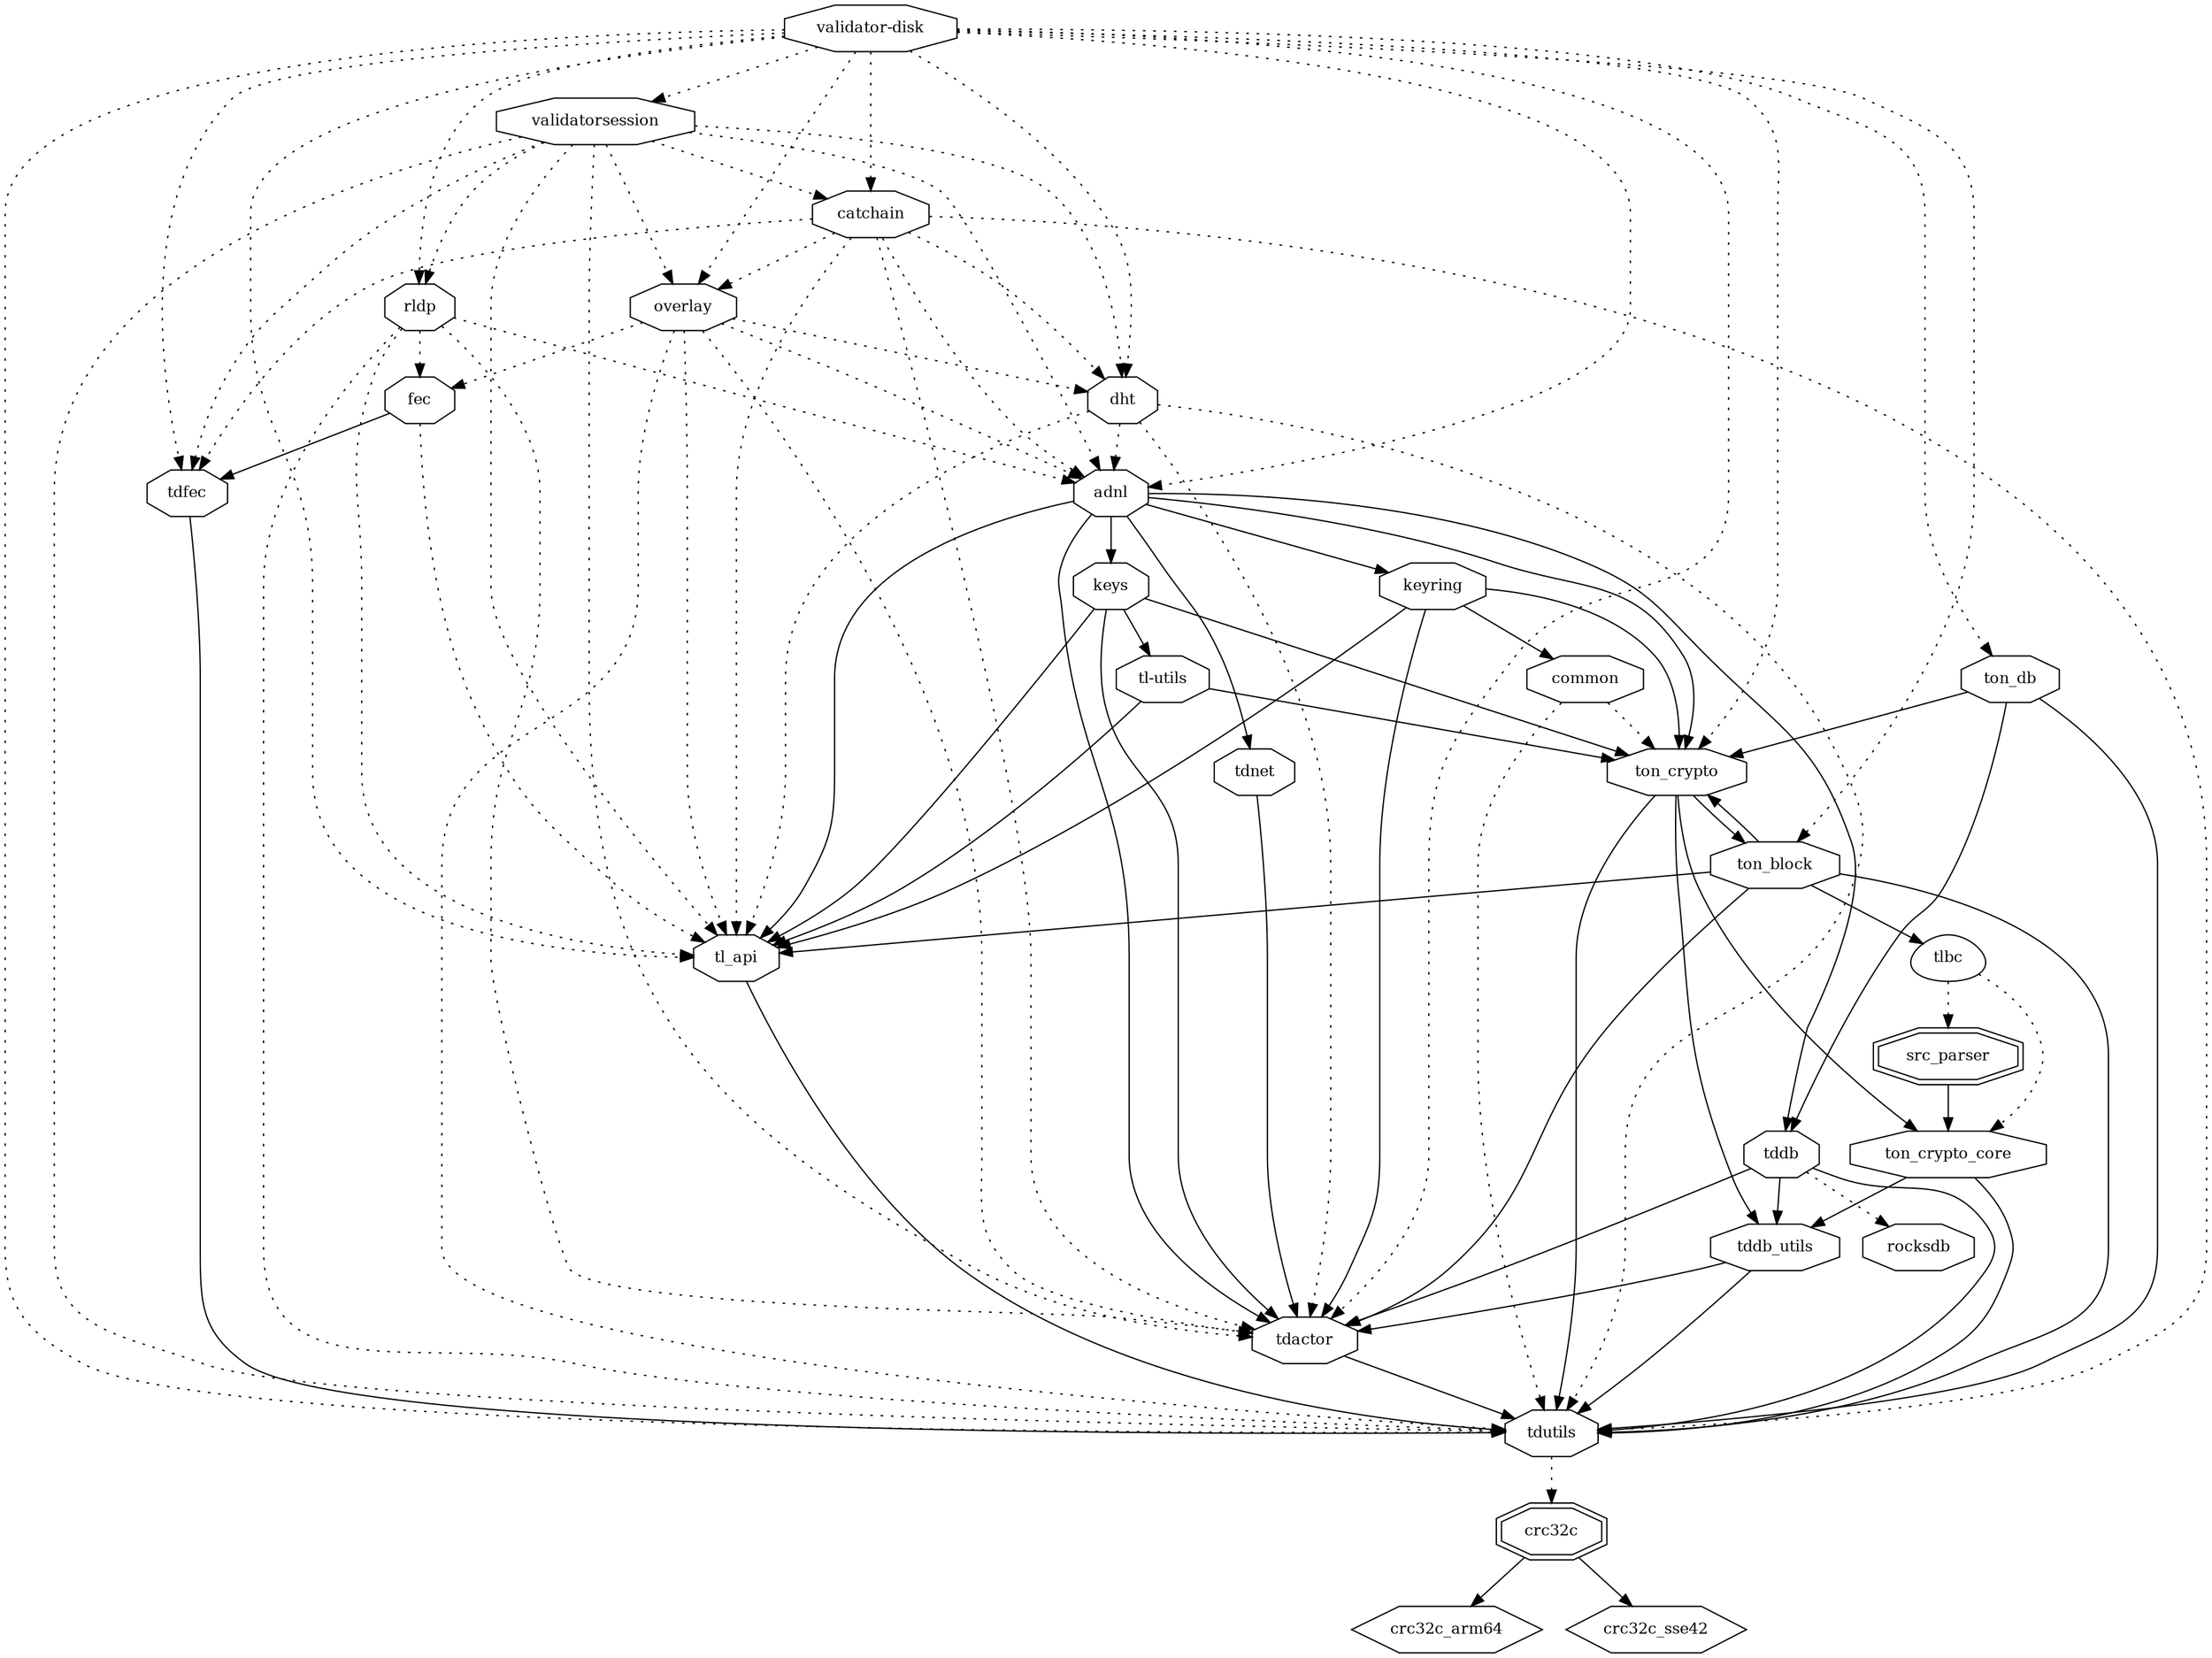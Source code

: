 digraph "validator-disk" {
node [
  fontsize = "12"
];
    "node121" [ label = "validator-disk", shape = octagon ];
    "node38" [ label = "adnl", shape = octagon ];
    "node121" -> "node38" [ style = dotted ] // validator-disk -> adnl
    "node39" [ label = "keyring", shape = octagon ];
    "node38" -> "node39"  // adnl -> keyring
    "node40" [ label = "common", shape = octagon ];
    "node39" -> "node40"  // keyring -> common
    "node5" [ label = "tdutils", shape = octagon ];
    "node40" -> "node5" [ style = dotted ] // common -> tdutils
    "node6" [ label = "crc32c", shape = doubleoctagon ];
    "node5" -> "node6" [ style = dotted ] // tdutils -> crc32c
    "node7" [ label = "crc32c_arm64", shape = hexagon ];
    "node6" -> "node7"  // crc32c -> crc32c_arm64
    "node8" [ label = "crc32c_sse42", shape = hexagon ];
    "node6" -> "node8"  // crc32c -> crc32c_sse42
    "node13" [ label = "ton_crypto", shape = octagon ];
    "node40" -> "node13" [ style = dotted ] // common -> ton_crypto
    "node14" [ label = "tddb_utils", shape = octagon ];
    "node13" -> "node14"  // ton_crypto -> tddb_utils
    "node4" [ label = "tdactor", shape = octagon ];
    "node14" -> "node4"  // tddb_utils -> tdactor
    "node5" [ label = "tdutils", shape = octagon ];
    "node4" -> "node5"  // tdactor -> tdutils
    "node5" [ label = "tdutils", shape = octagon ];
    "node14" -> "node5"  // tddb_utils -> tdutils
    "node5" [ label = "tdutils", shape = octagon ];
    "node13" -> "node5"  // ton_crypto -> tdutils
    "node15" [ label = "ton_block", shape = octagon ];
    "node13" -> "node15"  // ton_crypto -> ton_block
    "node4" [ label = "tdactor", shape = octagon ];
    "node15" -> "node4"  // ton_block -> tdactor
    "node5" [ label = "tdutils", shape = octagon ];
    "node15" -> "node5"  // ton_block -> tdutils
    "node10" [ label = "tl_api", shape = octagon ];
    "node15" -> "node10"  // ton_block -> tl_api
    "node5" [ label = "tdutils", shape = octagon ];
    "node10" -> "node5"  // tl_api -> tdutils
    "node16" [ label = "tlbc", shape = egg ];
    "node15" -> "node16"  // ton_block -> tlbc
    "node17" [ label = "src_parser", shape = doubleoctagon ];
    "node16" -> "node17" [ style = dotted ] // tlbc -> src_parser
    "node18" [ label = "ton_crypto_core", shape = octagon ];
    "node17" -> "node18"  // src_parser -> ton_crypto_core
    "node14" [ label = "tddb_utils", shape = octagon ];
    "node18" -> "node14"  // ton_crypto_core -> tddb_utils
    "node5" [ label = "tdutils", shape = octagon ];
    "node18" -> "node5"  // ton_crypto_core -> tdutils
    "node18" [ label = "ton_crypto_core", shape = octagon ];
    "node16" -> "node18" [ style = dotted ] // tlbc -> ton_crypto_core
    "node13" [ label = "ton_crypto", shape = octagon ];
    "node15" -> "node13"  // ton_block -> ton_crypto
    "node18" [ label = "ton_crypto_core", shape = octagon ];
    "node13" -> "node18"  // ton_crypto -> ton_crypto_core
    "node4" [ label = "tdactor", shape = octagon ];
    "node39" -> "node4"  // keyring -> tdactor
    "node10" [ label = "tl_api", shape = octagon ];
    "node39" -> "node10"  // keyring -> tl_api
    "node13" [ label = "ton_crypto", shape = octagon ];
    "node39" -> "node13"  // keyring -> ton_crypto
    "node3" [ label = "keys", shape = octagon ];
    "node38" -> "node3"  // adnl -> keys
    "node4" [ label = "tdactor", shape = octagon ];
    "node3" -> "node4"  // keys -> tdactor
    "node9" [ label = "tl-utils", shape = octagon ];
    "node3" -> "node9"  // keys -> tl-utils
    "node10" [ label = "tl_api", shape = octagon ];
    "node9" -> "node10"  // tl-utils -> tl_api
    "node13" [ label = "ton_crypto", shape = octagon ];
    "node9" -> "node13"  // tl-utils -> ton_crypto
    "node10" [ label = "tl_api", shape = octagon ];
    "node3" -> "node10"  // keys -> tl_api
    "node13" [ label = "ton_crypto", shape = octagon ];
    "node3" -> "node13"  // keys -> ton_crypto
    "node4" [ label = "tdactor", shape = octagon ];
    "node38" -> "node4"  // adnl -> tdactor
    "node26" [ label = "tddb", shape = octagon ];
    "node38" -> "node26"  // adnl -> tddb
    "node27" [ label = "rocksdb", shape = octagon ];
    "node26" -> "node27" [ style = dotted ] // tddb -> rocksdb
    "node4" [ label = "tdactor", shape = octagon ];
    "node26" -> "node4"  // tddb -> tdactor
    "node14" [ label = "tddb_utils", shape = octagon ];
    "node26" -> "node14"  // tddb -> tddb_utils
    "node5" [ label = "tdutils", shape = octagon ];
    "node26" -> "node5"  // tddb -> tdutils
    "node19" [ label = "tdnet", shape = octagon ];
    "node38" -> "node19"  // adnl -> tdnet
    "node4" [ label = "tdactor", shape = octagon ];
    "node19" -> "node4"  // tdnet -> tdactor
    "node10" [ label = "tl_api", shape = octagon ];
    "node38" -> "node10"  // adnl -> tl_api
    "node13" [ label = "ton_crypto", shape = octagon ];
    "node38" -> "node13"  // adnl -> ton_crypto
    "node53" [ label = "catchain", shape = octagon ];
    "node121" -> "node53" [ style = dotted ] // validator-disk -> catchain
    "node38" [ label = "adnl", shape = octagon ];
    "node53" -> "node38" [ style = dotted ] // catchain -> adnl
    "node42" [ label = "dht", shape = octagon ];
    "node53" -> "node42" [ style = dotted ] // catchain -> dht
    "node38" [ label = "adnl", shape = octagon ];
    "node42" -> "node38" [ style = dotted ] // dht -> adnl
    "node4" [ label = "tdactor", shape = octagon ];
    "node42" -> "node4" [ style = dotted ] // dht -> tdactor
    "node5" [ label = "tdutils", shape = octagon ];
    "node42" -> "node5" [ style = dotted ] // dht -> tdutils
    "node10" [ label = "tl_api", shape = octagon ];
    "node42" -> "node10" [ style = dotted ] // dht -> tl_api
    "node54" [ label = "overlay", shape = octagon ];
    "node53" -> "node54" [ style = dotted ] // catchain -> overlay
    "node38" [ label = "adnl", shape = octagon ];
    "node54" -> "node38" [ style = dotted ] // overlay -> adnl
    "node42" [ label = "dht", shape = octagon ];
    "node54" -> "node42" [ style = dotted ] // overlay -> dht
    "node55" [ label = "fec", shape = octagon ];
    "node54" -> "node55" [ style = dotted ] // overlay -> fec
    "node46" [ label = "tdfec", shape = octagon ];
    "node55" -> "node46"  // fec -> tdfec
    "node5" [ label = "tdutils", shape = octagon ];
    "node46" -> "node5"  // tdfec -> tdutils
    "node10" [ label = "tl_api", shape = octagon ];
    "node55" -> "node10" [ style = dotted ] // fec -> tl_api
    "node4" [ label = "tdactor", shape = octagon ];
    "node54" -> "node4" [ style = dotted ] // overlay -> tdactor
    "node5" [ label = "tdutils", shape = octagon ];
    "node54" -> "node5" [ style = dotted ] // overlay -> tdutils
    "node10" [ label = "tl_api", shape = octagon ];
    "node54" -> "node10" [ style = dotted ] // overlay -> tl_api
    "node4" [ label = "tdactor", shape = octagon ];
    "node53" -> "node4" [ style = dotted ] // catchain -> tdactor
    "node46" [ label = "tdfec", shape = octagon ];
    "node53" -> "node46" [ style = dotted ] // catchain -> tdfec
    "node5" [ label = "tdutils", shape = octagon ];
    "node53" -> "node5" [ style = dotted ] // catchain -> tdutils
    "node10" [ label = "tl_api", shape = octagon ];
    "node53" -> "node10" [ style = dotted ] // catchain -> tl_api
    "node42" [ label = "dht", shape = octagon ];
    "node121" -> "node42" [ style = dotted ] // validator-disk -> dht
    "node54" [ label = "overlay", shape = octagon ];
    "node121" -> "node54" [ style = dotted ] // validator-disk -> overlay
    "node58" [ label = "rldp", shape = octagon ];
    "node121" -> "node58" [ style = dotted ] // validator-disk -> rldp
    "node38" [ label = "adnl", shape = octagon ];
    "node58" -> "node38" [ style = dotted ] // rldp -> adnl
    "node55" [ label = "fec", shape = octagon ];
    "node58" -> "node55" [ style = dotted ] // rldp -> fec
    "node4" [ label = "tdactor", shape = octagon ];
    "node58" -> "node4" [ style = dotted ] // rldp -> tdactor
    "node5" [ label = "tdutils", shape = octagon ];
    "node58" -> "node5" [ style = dotted ] // rldp -> tdutils
    "node10" [ label = "tl_api", shape = octagon ];
    "node58" -> "node10" [ style = dotted ] // rldp -> tl_api
    "node4" [ label = "tdactor", shape = octagon ];
    "node121" -> "node4" [ style = dotted ] // validator-disk -> tdactor
    "node46" [ label = "tdfec", shape = octagon ];
    "node121" -> "node46" [ style = dotted ] // validator-disk -> tdfec
    "node5" [ label = "tdutils", shape = octagon ];
    "node121" -> "node5" [ style = dotted ] // validator-disk -> tdutils
    "node10" [ label = "tl_api", shape = octagon ];
    "node121" -> "node10" [ style = dotted ] // validator-disk -> tl_api
    "node15" [ label = "ton_block", shape = octagon ];
    "node121" -> "node15" [ style = dotted ] // validator-disk -> ton_block
    "node13" [ label = "ton_crypto", shape = octagon ];
    "node121" -> "node13" [ style = dotted ] // validator-disk -> ton_crypto
    "node25" [ label = "ton_db", shape = octagon ];
    "node121" -> "node25" [ style = dotted ] // validator-disk -> ton_db
    "node26" [ label = "tddb", shape = octagon ];
    "node25" -> "node26"  // ton_db -> tddb
    "node5" [ label = "tdutils", shape = octagon ];
    "node25" -> "node5"  // ton_db -> tdutils
    "node13" [ label = "ton_crypto", shape = octagon ];
    "node25" -> "node13"  // ton_db -> ton_crypto
    "node60" [ label = "validatorsession", shape = octagon ];
    "node121" -> "node60" [ style = dotted ] // validator-disk -> validatorsession
    "node38" [ label = "adnl", shape = octagon ];
    "node60" -> "node38" [ style = dotted ] // validatorsession -> adnl
    "node53" [ label = "catchain", shape = octagon ];
    "node60" -> "node53" [ style = dotted ] // validatorsession -> catchain
    "node42" [ label = "dht", shape = octagon ];
    "node60" -> "node42" [ style = dotted ] // validatorsession -> dht
    "node54" [ label = "overlay", shape = octagon ];
    "node60" -> "node54" [ style = dotted ] // validatorsession -> overlay
    "node58" [ label = "rldp", shape = octagon ];
    "node60" -> "node58" [ style = dotted ] // validatorsession -> rldp
    "node4" [ label = "tdactor", shape = octagon ];
    "node60" -> "node4" [ style = dotted ] // validatorsession -> tdactor
    "node46" [ label = "tdfec", shape = octagon ];
    "node60" -> "node46" [ style = dotted ] // validatorsession -> tdfec
    "node5" [ label = "tdutils", shape = octagon ];
    "node60" -> "node5" [ style = dotted ] // validatorsession -> tdutils
    "node10" [ label = "tl_api", shape = octagon ];
    "node60" -> "node10" [ style = dotted ] // validatorsession -> tl_api
}
